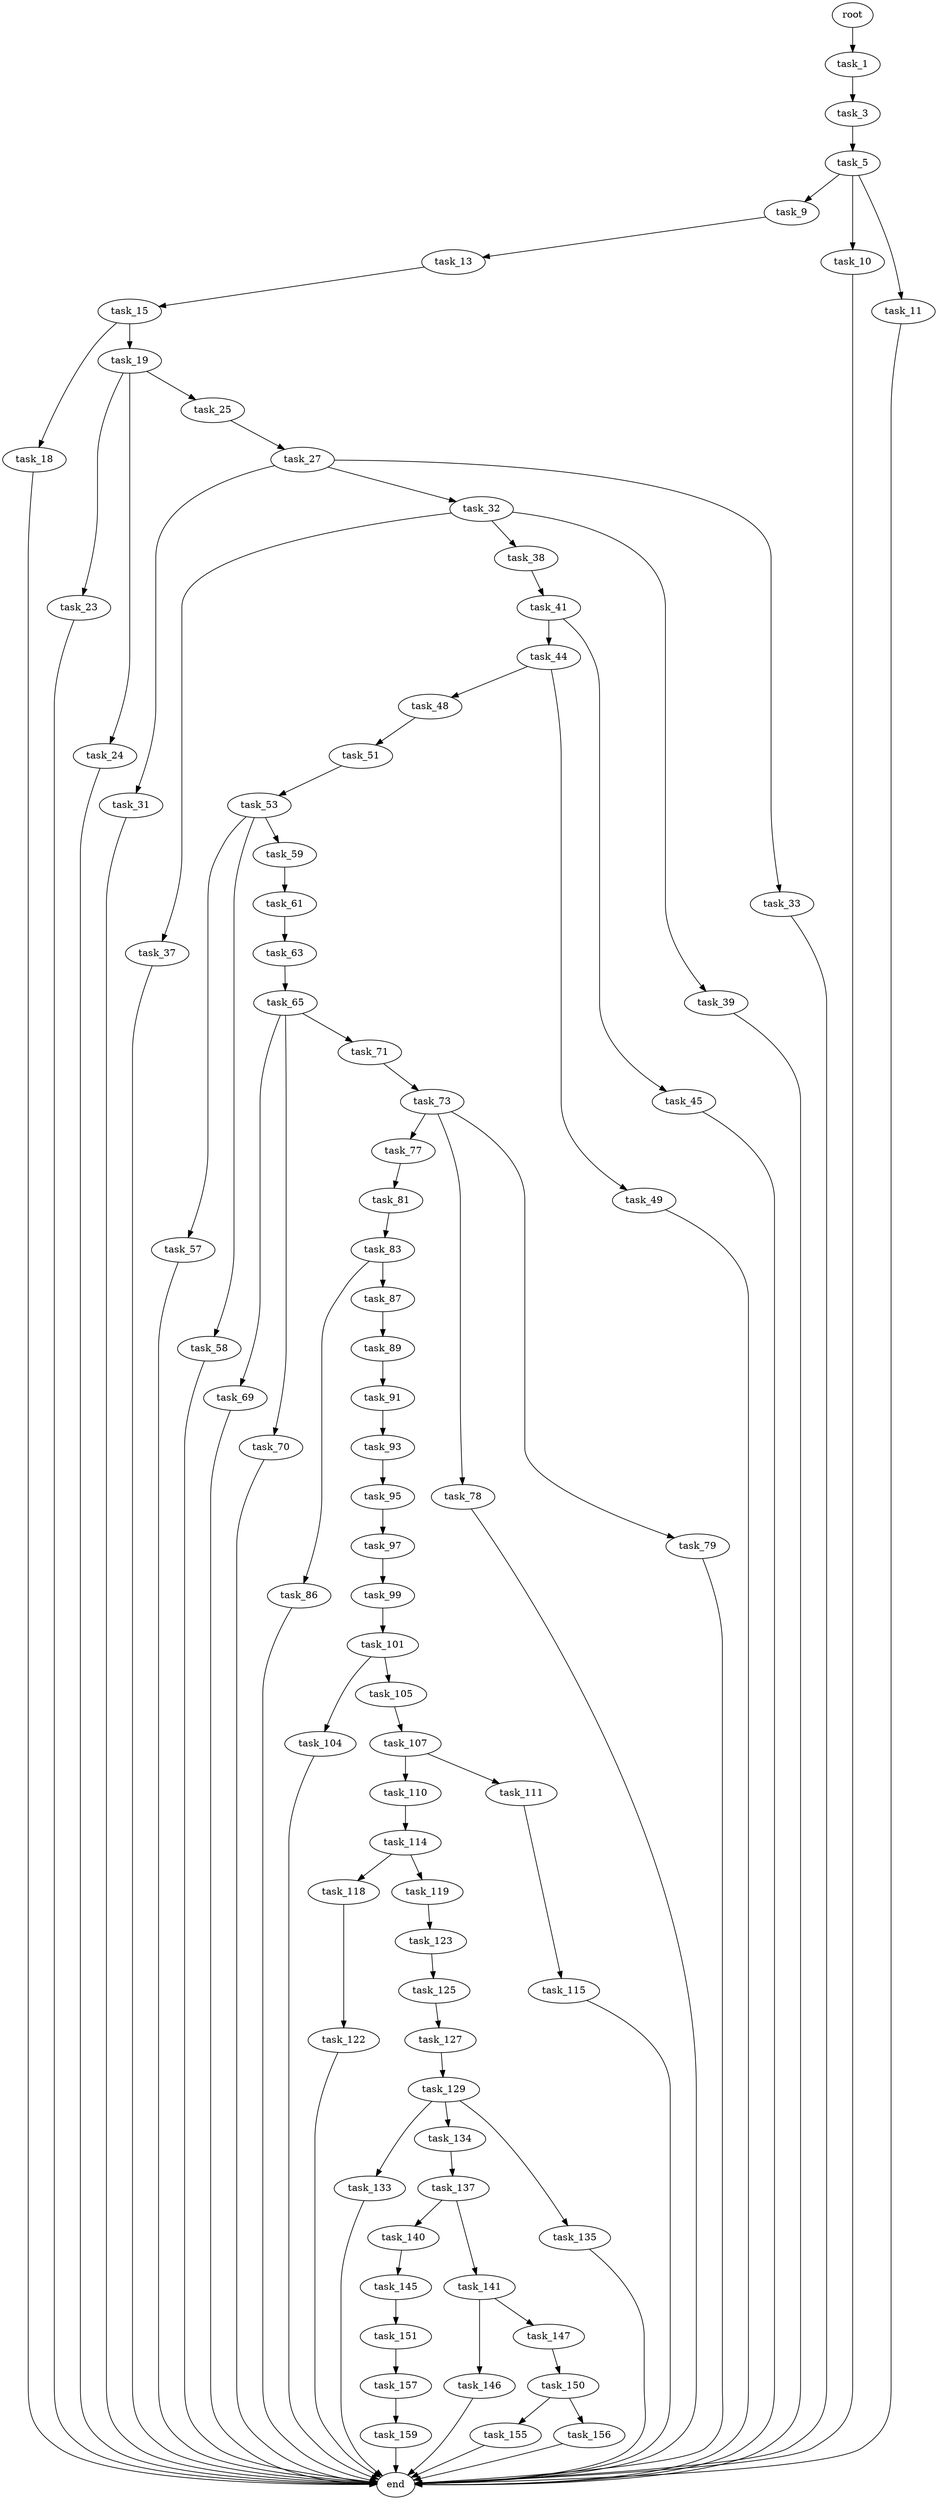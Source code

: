 digraph G {
  root [size="0.000000"];
  task_1 [size="1219001508.000000"];
  task_3 [size="134217728000.000000"];
  task_5 [size="1073741824000.000000"];
  task_9 [size="13789205777.000000"];
  task_10 [size="549755813888.000000"];
  task_11 [size="1073741824000.000000"];
  task_13 [size="482464567918.000000"];
  task_15 [size="368293445632.000000"];
  task_18 [size="5220901176.000000"];
  task_19 [size="1073741824000.000000"];
  task_23 [size="782757789696.000000"];
  task_24 [size="1280296090973.000000"];
  task_25 [size="67732120349.000000"];
  task_27 [size="25393075047.000000"];
  task_31 [size="18305762926.000000"];
  task_32 [size="5183618617.000000"];
  task_33 [size="549755813888.000000"];
  task_37 [size="39997526299.000000"];
  task_38 [size="2336661892.000000"];
  task_39 [size="5611140884.000000"];
  task_41 [size="782757789696.000000"];
  task_44 [size="328383222258.000000"];
  task_45 [size="37009294230.000000"];
  task_48 [size="642311882966.000000"];
  task_49 [size="549755813888.000000"];
  task_51 [size="81399558563.000000"];
  task_53 [size="863659604612.000000"];
  task_57 [size="1073741824000.000000"];
  task_58 [size="96238223122.000000"];
  task_59 [size="253878308324.000000"];
  task_61 [size="33529645419.000000"];
  task_63 [size="414202877213.000000"];
  task_65 [size="21568063994.000000"];
  task_69 [size="68719476736.000000"];
  task_70 [size="1855679317.000000"];
  task_71 [size="523358541.000000"];
  task_73 [size="368293445632.000000"];
  task_77 [size="28881513204.000000"];
  task_78 [size="231928233984.000000"];
  task_79 [size="68719476736.000000"];
  task_81 [size="235338754522.000000"];
  task_83 [size="88746281059.000000"];
  task_86 [size="95287660931.000000"];
  task_87 [size="21554277265.000000"];
  task_89 [size="1923458333.000000"];
  task_91 [size="1076881023734.000000"];
  task_93 [size="134217728000.000000"];
  task_95 [size="8589934592.000000"];
  task_97 [size="8589934592.000000"];
  task_99 [size="8589934592.000000"];
  task_101 [size="45313053603.000000"];
  task_104 [size="782757789696.000000"];
  task_105 [size="1534841966.000000"];
  task_107 [size="2913624490.000000"];
  task_110 [size="26627560860.000000"];
  task_111 [size="1109099479697.000000"];
  task_114 [size="28991029248.000000"];
  task_115 [size="948222290897.000000"];
  task_118 [size="244000315311.000000"];
  task_119 [size="224205004935.000000"];
  task_122 [size="2455757671.000000"];
  task_123 [size="368293445632.000000"];
  task_125 [size="1073741824000.000000"];
  task_127 [size="8589934592.000000"];
  task_129 [size="1567125033.000000"];
  task_133 [size="1073741824000.000000"];
  task_134 [size="461898191517.000000"];
  task_135 [size="43032433339.000000"];
  task_137 [size="415459194950.000000"];
  task_140 [size="3823412800.000000"];
  task_141 [size="191227835659.000000"];
  task_145 [size="549755813888.000000"];
  task_146 [size="109430028849.000000"];
  task_147 [size="14052326353.000000"];
  task_150 [size="31759417967.000000"];
  task_151 [size="606691979028.000000"];
  task_155 [size="14815917551.000000"];
  task_156 [size="68719476736.000000"];
  task_157 [size="97381055178.000000"];
  task_159 [size="66561314498.000000"];
  end [size="0.000000"];

  root -> task_1 [size="1.000000"];
  task_1 -> task_3 [size="33554432.000000"];
  task_3 -> task_5 [size="209715200.000000"];
  task_5 -> task_9 [size="838860800.000000"];
  task_5 -> task_10 [size="838860800.000000"];
  task_5 -> task_11 [size="838860800.000000"];
  task_9 -> task_13 [size="301989888.000000"];
  task_10 -> end [size="1.000000"];
  task_11 -> end [size="1.000000"];
  task_13 -> task_15 [size="536870912.000000"];
  task_15 -> task_18 [size="411041792.000000"];
  task_15 -> task_19 [size="411041792.000000"];
  task_18 -> end [size="1.000000"];
  task_19 -> task_23 [size="838860800.000000"];
  task_19 -> task_24 [size="838860800.000000"];
  task_19 -> task_25 [size="838860800.000000"];
  task_23 -> end [size="1.000000"];
  task_24 -> end [size="1.000000"];
  task_25 -> task_27 [size="75497472.000000"];
  task_27 -> task_31 [size="838860800.000000"];
  task_27 -> task_32 [size="838860800.000000"];
  task_27 -> task_33 [size="838860800.000000"];
  task_31 -> end [size="1.000000"];
  task_32 -> task_37 [size="209715200.000000"];
  task_32 -> task_38 [size="209715200.000000"];
  task_32 -> task_39 [size="209715200.000000"];
  task_33 -> end [size="1.000000"];
  task_37 -> end [size="1.000000"];
  task_38 -> task_41 [size="75497472.000000"];
  task_39 -> end [size="1.000000"];
  task_41 -> task_44 [size="679477248.000000"];
  task_41 -> task_45 [size="679477248.000000"];
  task_44 -> task_48 [size="301989888.000000"];
  task_44 -> task_49 [size="301989888.000000"];
  task_45 -> end [size="1.000000"];
  task_48 -> task_51 [size="536870912.000000"];
  task_49 -> end [size="1.000000"];
  task_51 -> task_53 [size="301989888.000000"];
  task_53 -> task_57 [size="838860800.000000"];
  task_53 -> task_58 [size="838860800.000000"];
  task_53 -> task_59 [size="838860800.000000"];
  task_57 -> end [size="1.000000"];
  task_58 -> end [size="1.000000"];
  task_59 -> task_61 [size="301989888.000000"];
  task_61 -> task_63 [size="838860800.000000"];
  task_63 -> task_65 [size="301989888.000000"];
  task_65 -> task_69 [size="33554432.000000"];
  task_65 -> task_70 [size="33554432.000000"];
  task_65 -> task_71 [size="33554432.000000"];
  task_69 -> end [size="1.000000"];
  task_70 -> end [size="1.000000"];
  task_71 -> task_73 [size="33554432.000000"];
  task_73 -> task_77 [size="411041792.000000"];
  task_73 -> task_78 [size="411041792.000000"];
  task_73 -> task_79 [size="411041792.000000"];
  task_77 -> task_81 [size="536870912.000000"];
  task_78 -> end [size="1.000000"];
  task_79 -> end [size="1.000000"];
  task_81 -> task_83 [size="209715200.000000"];
  task_83 -> task_86 [size="134217728.000000"];
  task_83 -> task_87 [size="134217728.000000"];
  task_86 -> end [size="1.000000"];
  task_87 -> task_89 [size="679477248.000000"];
  task_89 -> task_91 [size="33554432.000000"];
  task_91 -> task_93 [size="838860800.000000"];
  task_93 -> task_95 [size="209715200.000000"];
  task_95 -> task_97 [size="33554432.000000"];
  task_97 -> task_99 [size="33554432.000000"];
  task_99 -> task_101 [size="33554432.000000"];
  task_101 -> task_104 [size="838860800.000000"];
  task_101 -> task_105 [size="838860800.000000"];
  task_104 -> end [size="1.000000"];
  task_105 -> task_107 [size="33554432.000000"];
  task_107 -> task_110 [size="75497472.000000"];
  task_107 -> task_111 [size="75497472.000000"];
  task_110 -> task_114 [size="679477248.000000"];
  task_111 -> task_115 [size="838860800.000000"];
  task_114 -> task_118 [size="75497472.000000"];
  task_114 -> task_119 [size="75497472.000000"];
  task_115 -> end [size="1.000000"];
  task_118 -> task_122 [size="301989888.000000"];
  task_119 -> task_123 [size="209715200.000000"];
  task_122 -> end [size="1.000000"];
  task_123 -> task_125 [size="411041792.000000"];
  task_125 -> task_127 [size="838860800.000000"];
  task_127 -> task_129 [size="33554432.000000"];
  task_129 -> task_133 [size="75497472.000000"];
  task_129 -> task_134 [size="75497472.000000"];
  task_129 -> task_135 [size="75497472.000000"];
  task_133 -> end [size="1.000000"];
  task_134 -> task_137 [size="536870912.000000"];
  task_135 -> end [size="1.000000"];
  task_137 -> task_140 [size="411041792.000000"];
  task_137 -> task_141 [size="411041792.000000"];
  task_140 -> task_145 [size="209715200.000000"];
  task_141 -> task_146 [size="301989888.000000"];
  task_141 -> task_147 [size="301989888.000000"];
  task_145 -> task_151 [size="536870912.000000"];
  task_146 -> end [size="1.000000"];
  task_147 -> task_150 [size="301989888.000000"];
  task_150 -> task_155 [size="536870912.000000"];
  task_150 -> task_156 [size="536870912.000000"];
  task_151 -> task_157 [size="679477248.000000"];
  task_155 -> end [size="1.000000"];
  task_156 -> end [size="1.000000"];
  task_157 -> task_159 [size="75497472.000000"];
  task_159 -> end [size="1.000000"];
}

